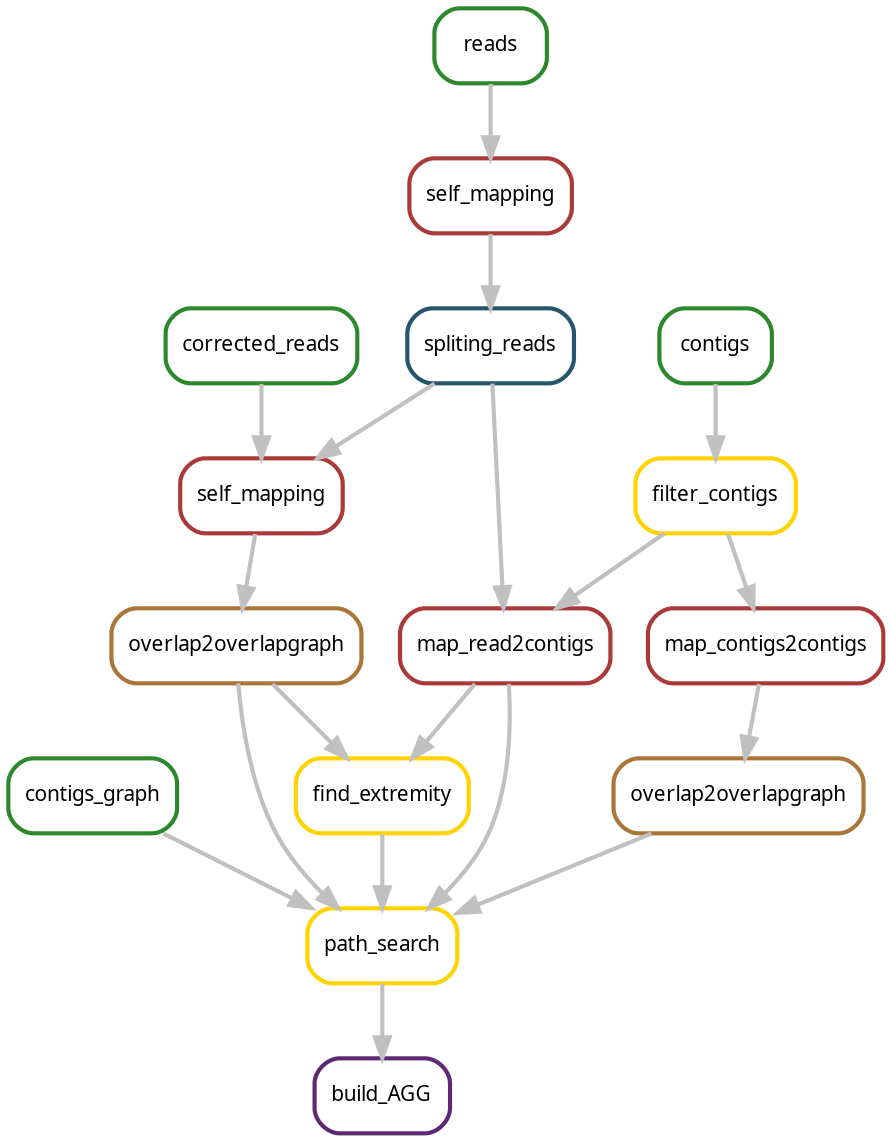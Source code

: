 digraph snakemake_dag {
    graph[bgcolor=white, margin=0];
    node[shape=box, style=rounded, fontname=sans,                 fontsize=10, penwidth=2];
    edge[penwidth=2, color=grey];
    // Input
	5[label = "contigs_graph", color = "#2D882D", style="rounded"];
	10[label = "reads", color = "#2D882D", style="rounded"];
	12[label = "contigs", color = "#2D882D", style="rounded"];
	13[label = "corrected_reads", color = "#2D882D", style="rounded"];
    
    // minimap2
	2[label = "map_read2contigs", color = "#AA3939", style="rounded"];
	6[label = "map_contigs2contigs", color = "#AA3939", style="rounded"];
	9[label = "self_mapping", color = "#AA3939", style="rounded"];
	11[label = "self_mapping", color = "#AA3939", style="rounded"];

    // fap
	1[label = "overlap2overlapgraph", color = "#AA7539", style="rounded"];
	3[label = "overlap2overlapgraph", color = "#AA7539", style="rounded"];

    // yacrd
	7[label = "spliting_reads", color = "#27556C", style="rounded"];
	
    // output
        14[label = "build_AGG", color = "#5D2971", style="rounded"];

    // other
	4[label = "find_extremity", color = "#FFD300", style="rounded"];
	8[label = "filter_contigs", color = "#FFD300", style="rounded"];
        0[label = "path_search", color = "#FFD300", style="rounded"];

	0 -> 14
        1 -> 0
	2 -> 0
	3 -> 0
	4 -> 0
	5 -> 0
	6 -> 1
	7 -> 2
	8 -> 2
	9 -> 3
	3 -> 4
	2 -> 4
	8 -> 6
	13 -> 9
	11 -> 7
	12 -> 8
	7 -> 9
	10 -> 11
}            
